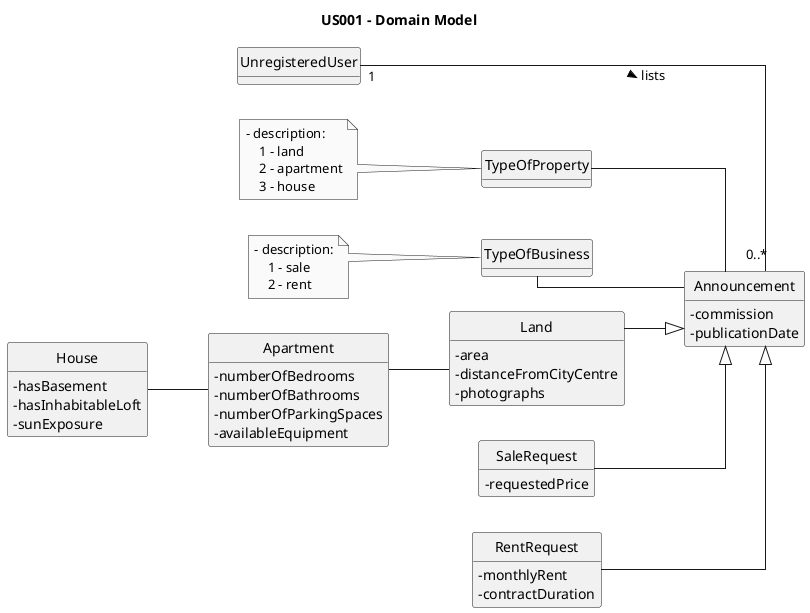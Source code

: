 @startuml

skinparam monochrome true
skinparam packageStyle rectangle
skinparam shadowing false
skinparam linetype ortho
left to right direction

skinparam classAttributeIconSize 0

hide circle
hide methods

title US001 - Domain Model

class UnregisteredUser {
}

class TypeOfProperty {
}

note left of TypeOfProperty
    - description:
        1 - land
        2 - apartment
        3 - house
end note

class TypeOfBusiness {
}

note left of TypeOfBusiness
    - description:
        1 - sale
        2 - rent
end note

class Land {
    - area
    - distanceFromCityCentre
    - photographs
}

class Apartment {
    - numberOfBedrooms
    - numberOfBathrooms
    - numberOfParkingSpaces
    - availableEquipment
}

class House {
    - hasBasement
    - hasInhabitableLoft
    - sunExposure
}

class Announcement {
    - commission
    - publicationDate
}

class SaleRequest {
    - requestedPrice
}

class RentRequest {
    - monthlyRent
    - contractDuration
}

RentRequest --|> Announcement
SaleRequest --|> Announcement
TypeOfProperty -- Announcement
TypeOfBusiness -- Announcement
Apartment -- Land
House -- Apartment
Land --|> Announcement
UnregisteredUser "1" --- "0..*" Announcement : lists >

@enduml